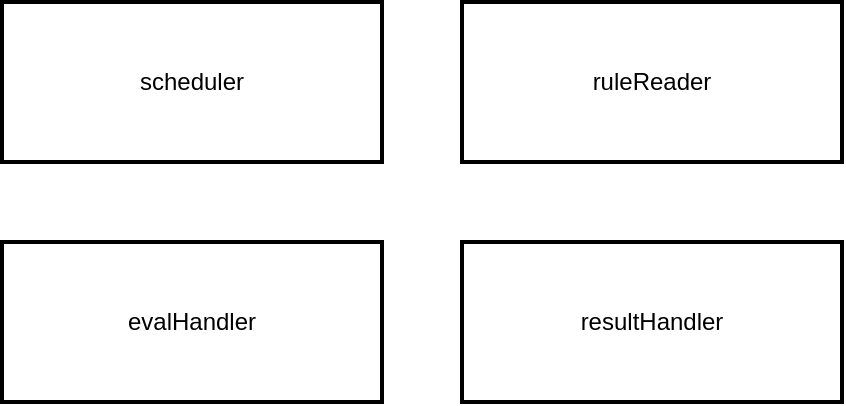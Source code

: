<mxfile version="13.1.8" type="github">
  <diagram id="zHYWZ5WFRh6stsw3p-Ie" name="Page-1">
    <mxGraphModel dx="946" dy="516" grid="1" gridSize="10" guides="1" tooltips="1" connect="1" arrows="1" fold="1" page="1" pageScale="1" pageWidth="827" pageHeight="1169" math="0" shadow="0">
      <root>
        <mxCell id="0" />
        <mxCell id="1" parent="0" />
        <mxCell id="QNxVq8vLhmJwMhwPbkC3-1" value="scheduler" style="rounded=0;whiteSpace=wrap;html=1;fillColor=none;strokeWidth=2;" vertex="1" parent="1">
          <mxGeometry x="130" y="140" width="190" height="80" as="geometry" />
        </mxCell>
        <mxCell id="QNxVq8vLhmJwMhwPbkC3-2" value="evalHandler" style="rounded=0;whiteSpace=wrap;html=1;fillColor=none;strokeWidth=2;" vertex="1" parent="1">
          <mxGeometry x="130" y="260" width="190" height="80" as="geometry" />
        </mxCell>
        <mxCell id="QNxVq8vLhmJwMhwPbkC3-3" value="ruleReader" style="rounded=0;whiteSpace=wrap;html=1;fillColor=none;strokeWidth=2;" vertex="1" parent="1">
          <mxGeometry x="360" y="140" width="190" height="80" as="geometry" />
        </mxCell>
        <mxCell id="QNxVq8vLhmJwMhwPbkC3-4" value="resultHandler" style="rounded=0;whiteSpace=wrap;html=1;fillColor=none;strokeWidth=2;" vertex="1" parent="1">
          <mxGeometry x="360" y="260" width="190" height="80" as="geometry" />
        </mxCell>
      </root>
    </mxGraphModel>
  </diagram>
</mxfile>
